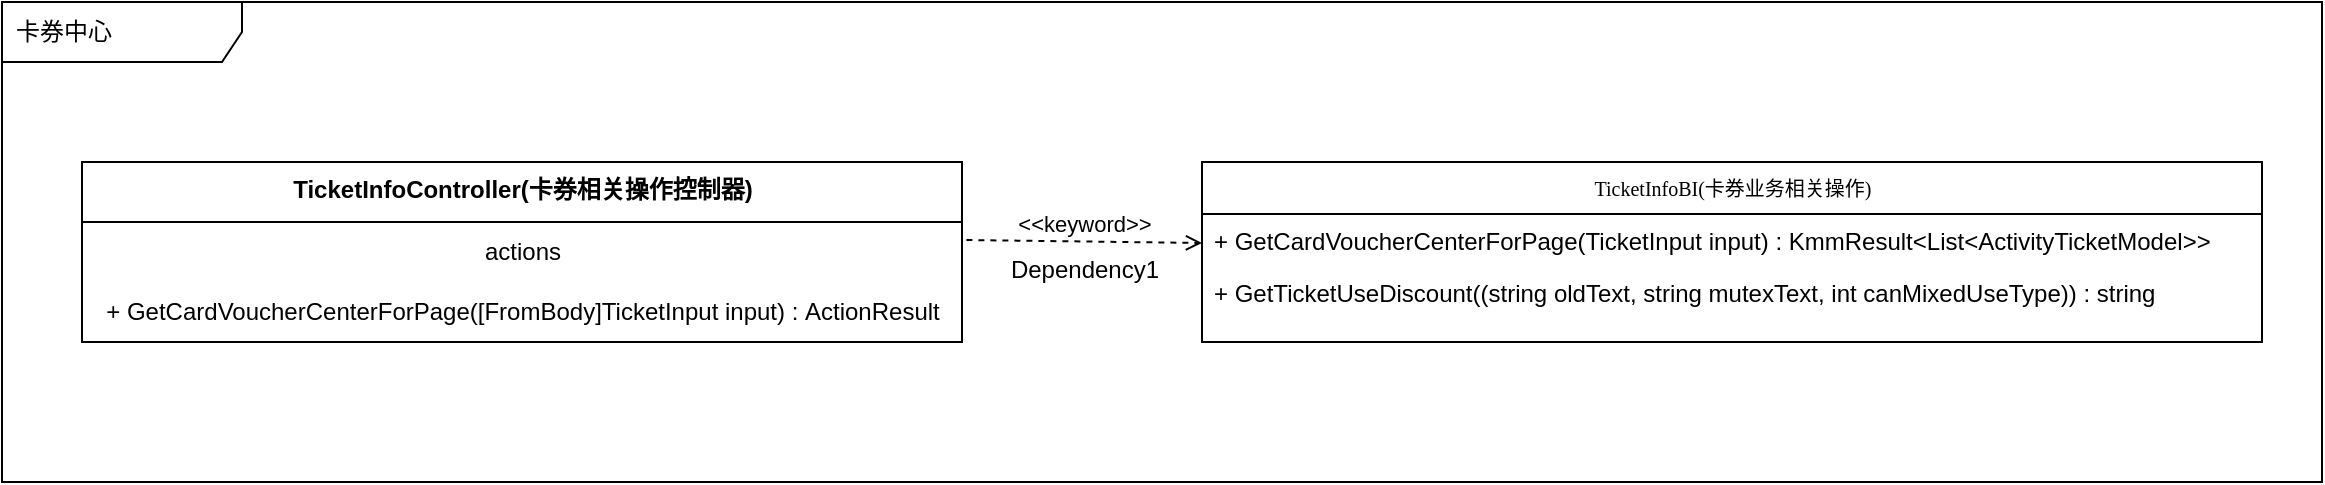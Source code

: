 <mxfile version="15.8.7" type="device"><diagram id="C5RBs43oDa-KdzZeNtuy" name="Page-1"><mxGraphModel dx="1102" dy="875" grid="1" gridSize="10" guides="1" tooltips="1" connect="1" arrows="1" fold="1" page="1" pageScale="1" pageWidth="827" pageHeight="1169" math="0" shadow="0"><root><mxCell id="WIyWlLk6GJQsqaUBKTNV-0"/><mxCell id="WIyWlLk6GJQsqaUBKTNV-1" parent="WIyWlLk6GJQsqaUBKTNV-0"/><mxCell id="Fp4EpNFuOI2YgD185gYQ-0" value="卡券中心" style="shape=umlFrame;whiteSpace=wrap;html=1;width=120;height=30;boundedLbl=1;verticalAlign=middle;align=left;spacingLeft=5;" parent="WIyWlLk6GJQsqaUBKTNV-1" vertex="1"><mxGeometry x="40" y="80" width="1160" height="240" as="geometry"/></mxCell><mxCell id="Fp4EpNFuOI2YgD185gYQ-1" value="TicketInfoController(卡券相关操作控制器)" style="swimlane;fontStyle=1;align=center;verticalAlign=top;childLayout=stackLayout;horizontal=1;startSize=30;horizontalStack=0;resizeParent=1;resizeParentMax=0;resizeLast=0;collapsible=0;marginBottom=0;html=1;fillColor=default;" parent="WIyWlLk6GJQsqaUBKTNV-1" vertex="1"><mxGeometry x="80" y="160" width="440" height="90" as="geometry"/></mxCell><mxCell id="Fp4EpNFuOI2YgD185gYQ-2" value="actions" style="html=1;strokeColor=none;fillColor=none;align=center;verticalAlign=middle;spacingLeft=4;spacingRight=4;rotatable=0;points=[[0,0.5],[1,0.5]];resizeWidth=1;" parent="Fp4EpNFuOI2YgD185gYQ-1" vertex="1"><mxGeometry y="30" width="440" height="30" as="geometry"/></mxCell><mxCell id="Fp4EpNFuOI2YgD185gYQ-3" value="+ GetCardVoucherCenterForPage([FromBody]TicketInput input) :&amp;nbsp;ActionResult" style="html=1;strokeColor=none;fillColor=none;align=center;verticalAlign=middle;spacingLeft=4;spacingRight=4;rotatable=0;points=[[0,0.5],[1,0.5]];resizeWidth=1;" parent="Fp4EpNFuOI2YgD185gYQ-1" vertex="1"><mxGeometry y="60" width="440" height="30" as="geometry"/></mxCell><mxCell id="Fp4EpNFuOI2YgD185gYQ-7" value="TicketInfoBI(卡券业务相关操作)" style="swimlane;html=1;fontStyle=0;childLayout=stackLayout;horizontal=1;startSize=26;fillColor=none;horizontalStack=0;resizeParent=1;resizeLast=0;collapsible=1;marginBottom=0;swimlaneFillColor=#ffffff;rounded=0;shadow=0;comic=0;labelBackgroundColor=none;strokeWidth=1;fontFamily=Verdana;fontSize=10;align=center;" parent="WIyWlLk6GJQsqaUBKTNV-1" vertex="1"><mxGeometry x="640" y="160" width="530" height="90" as="geometry"/></mxCell><mxCell id="Fp4EpNFuOI2YgD185gYQ-8" value="&lt;span&gt;+ GetCardVoucherCenterForPage(TicketInput input)&amp;nbsp;:&amp;nbsp;&lt;/span&gt;KmmResult&amp;lt;List&amp;lt;ActivityTicketModel&amp;gt;&amp;gt;" style="text;html=1;strokeColor=none;fillColor=none;align=left;verticalAlign=top;spacingLeft=4;spacingRight=4;whiteSpace=wrap;overflow=hidden;rotatable=0;points=[[0,0.5],[1,0.5]];portConstraint=eastwest;" parent="Fp4EpNFuOI2YgD185gYQ-7" vertex="1"><mxGeometry y="26" width="530" height="26" as="geometry"/></mxCell><mxCell id="Fp4EpNFuOI2YgD185gYQ-9" value="&lt;span&gt;+ GetTicketUseDiscount((string oldText, string mutexText, int canMixedUseType))&amp;nbsp;:&amp;nbsp;&lt;/span&gt;string" style="text;html=1;strokeColor=none;fillColor=none;align=left;verticalAlign=top;spacingLeft=4;spacingRight=4;whiteSpace=wrap;overflow=hidden;rotatable=0;points=[[0,0.5],[1,0.5]];portConstraint=eastwest;" parent="Fp4EpNFuOI2YgD185gYQ-7" vertex="1"><mxGeometry y="52" width="530" height="26" as="geometry"/></mxCell><mxCell id="Fp4EpNFuOI2YgD185gYQ-10" value="&amp;lt;&amp;lt;keyword&amp;gt;&amp;gt;" style="endArrow=open;html=1;rounded=0;align=center;verticalAlign=bottom;dashed=1;endFill=0;labelBackgroundColor=none;entryX=0;entryY=0.5;entryDx=0;entryDy=0;exitX=1.005;exitY=0.3;exitDx=0;exitDy=0;exitPerimeter=0;" parent="WIyWlLk6GJQsqaUBKTNV-1" edge="1" source="Fp4EpNFuOI2YgD185gYQ-2"><mxGeometry relative="1" as="geometry"><mxPoint x="530" y="201" as="sourcePoint"/><mxPoint x="640" y="200.5" as="targetPoint"/></mxGeometry></mxCell><mxCell id="Fp4EpNFuOI2YgD185gYQ-11" value="Dependency1" style="resizable=0;html=1;align=center;verticalAlign=top;labelBackgroundColor=none;fillColor=default;" parent="Fp4EpNFuOI2YgD185gYQ-10" connectable="0" vertex="1"><mxGeometry relative="1" as="geometry"/></mxCell></root></mxGraphModel></diagram></mxfile>